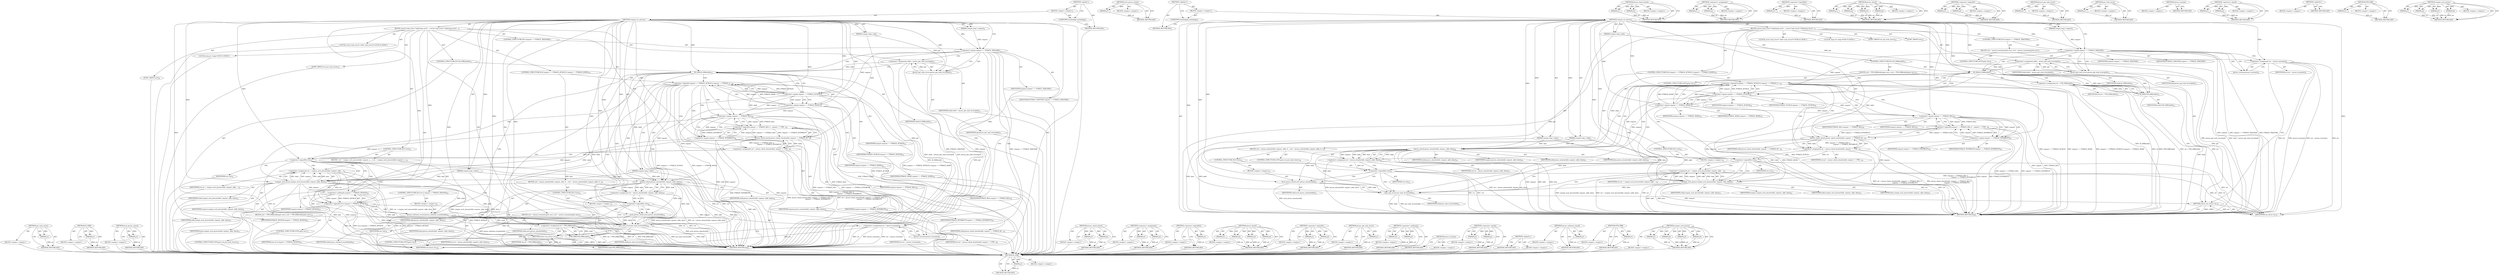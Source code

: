 digraph "compat_arch_ptrace" {
vulnerable_128 [label=<(METHOD,IS_ERR)>];
vulnerable_129 [label=<(PARAM,p1)>];
vulnerable_130 [label=<(BLOCK,&lt;empty&gt;,&lt;empty&gt;)>];
vulnerable_131 [label=<(METHOD_RETURN,ANY)>];
vulnerable_152 [label=<(METHOD,arch_ptrace_attach)>];
vulnerable_153 [label=<(PARAM,p1)>];
vulnerable_154 [label=<(BLOCK,&lt;empty&gt;,&lt;empty&gt;)>];
vulnerable_155 [label=<(METHOD_RETURN,ANY)>];
vulnerable_6 [label=<(METHOD,&lt;global&gt;)<SUB>1</SUB>>];
vulnerable_7 [label=<(BLOCK,&lt;empty&gt;,&lt;empty&gt;)<SUB>1</SUB>>];
vulnerable_8 [label=<(UNKNOWN,asmlinkage,asmlinkage)<SUB>1</SUB>>];
vulnerable_9 [label=<(METHOD,compat_sys_ptrace)<SUB>1</SUB>>];
vulnerable_10 [label=<(PARAM,compat_long_t request)<SUB>1</SUB>>];
vulnerable_11 [label=<(PARAM,compat_long_t pid)<SUB>1</SUB>>];
vulnerable_12 [label=<(PARAM,compat_long_t addr)<SUB>2</SUB>>];
vulnerable_13 [label=<(PARAM,compat_long_t data)<SUB>2</SUB>>];
vulnerable_14 [label=<(BLOCK,{
	struct task_struct *child;
	long ret;

	if (...,{
	struct task_struct *child;
	long ret;

	if (...)<SUB>3</SUB>>];
vulnerable_15 [label="<(LOCAL,struct task_struct* child: task_struct*)<SUB>4</SUB>>"];
vulnerable_16 [label="<(LOCAL,long ret: long)<SUB>5</SUB>>"];
vulnerable_17 [label=<(CONTROL_STRUCTURE,IF,if (request == PTRACE_TRACEME))<SUB>7</SUB>>];
vulnerable_18 [label=<(&lt;operator&gt;.equals,request == PTRACE_TRACEME)<SUB>7</SUB>>];
vulnerable_19 [label=<(IDENTIFIER,request,request == PTRACE_TRACEME)<SUB>7</SUB>>];
vulnerable_20 [label=<(IDENTIFIER,PTRACE_TRACEME,request == PTRACE_TRACEME)<SUB>7</SUB>>];
vulnerable_21 [label=<(BLOCK,{
		ret = ptrace_traceme();
		goto out;
	},{
		ret = ptrace_traceme();
		goto out;
	})<SUB>7</SUB>>];
vulnerable_22 [label=<(&lt;operator&gt;.assignment,ret = ptrace_traceme())<SUB>8</SUB>>];
vulnerable_23 [label=<(IDENTIFIER,ret,ret = ptrace_traceme())<SUB>8</SUB>>];
vulnerable_24 [label=<(ptrace_traceme,ptrace_traceme())<SUB>8</SUB>>];
vulnerable_25 [label=<(CONTROL_STRUCTURE,GOTO,goto out;)<SUB>9</SUB>>];
vulnerable_26 [label=<(&lt;operator&gt;.assignment,child = ptrace_get_task_struct(pid))<SUB>12</SUB>>];
vulnerable_27 [label=<(IDENTIFIER,child,child = ptrace_get_task_struct(pid))<SUB>12</SUB>>];
vulnerable_28 [label=<(ptrace_get_task_struct,ptrace_get_task_struct(pid))<SUB>12</SUB>>];
vulnerable_29 [label=<(IDENTIFIER,pid,ptrace_get_task_struct(pid))<SUB>12</SUB>>];
vulnerable_30 [label=<(CONTROL_STRUCTURE,IF,if (IS_ERR(child)))<SUB>13</SUB>>];
vulnerable_31 [label=<(IS_ERR,IS_ERR(child))<SUB>13</SUB>>];
vulnerable_32 [label=<(IDENTIFIER,child,IS_ERR(child))<SUB>13</SUB>>];
vulnerable_33 [label=<(BLOCK,{
		ret = PTR_ERR(child);
		goto out;
	},{
		ret = PTR_ERR(child);
		goto out;
	})<SUB>13</SUB>>];
vulnerable_34 [label=<(&lt;operator&gt;.assignment,ret = PTR_ERR(child))<SUB>14</SUB>>];
vulnerable_35 [label=<(IDENTIFIER,ret,ret = PTR_ERR(child))<SUB>14</SUB>>];
vulnerable_36 [label=<(PTR_ERR,PTR_ERR(child))<SUB>14</SUB>>];
vulnerable_37 [label=<(IDENTIFIER,child,PTR_ERR(child))<SUB>14</SUB>>];
vulnerable_38 [label=<(CONTROL_STRUCTURE,GOTO,goto out;)<SUB>15</SUB>>];
vulnerable_39 [label=<(CONTROL_STRUCTURE,IF,if (request == PTRACE_ATTACH || request == PTRACE_SEIZE))<SUB>18</SUB>>];
vulnerable_40 [label=<(&lt;operator&gt;.logicalOr,request == PTRACE_ATTACH || request == PTRACE_S...)<SUB>18</SUB>>];
vulnerable_41 [label=<(&lt;operator&gt;.equals,request == PTRACE_ATTACH)<SUB>18</SUB>>];
vulnerable_42 [label=<(IDENTIFIER,request,request == PTRACE_ATTACH)<SUB>18</SUB>>];
vulnerable_43 [label=<(IDENTIFIER,PTRACE_ATTACH,request == PTRACE_ATTACH)<SUB>18</SUB>>];
vulnerable_44 [label=<(&lt;operator&gt;.equals,request == PTRACE_SEIZE)<SUB>18</SUB>>];
vulnerable_45 [label=<(IDENTIFIER,request,request == PTRACE_SEIZE)<SUB>18</SUB>>];
vulnerable_46 [label=<(IDENTIFIER,PTRACE_SEIZE,request == PTRACE_SEIZE)<SUB>18</SUB>>];
vulnerable_47 [label=<(BLOCK,{
		ret = ptrace_attach(child, request, addr, d...,{
		ret = ptrace_attach(child, request, addr, d...)<SUB>18</SUB>>];
vulnerable_48 [label=<(&lt;operator&gt;.assignment,ret = ptrace_attach(child, request, addr, data))<SUB>19</SUB>>];
vulnerable_49 [label=<(IDENTIFIER,ret,ret = ptrace_attach(child, request, addr, data))<SUB>19</SUB>>];
vulnerable_50 [label=<(ptrace_attach,ptrace_attach(child, request, addr, data))<SUB>19</SUB>>];
vulnerable_51 [label=<(IDENTIFIER,child,ptrace_attach(child, request, addr, data))<SUB>19</SUB>>];
vulnerable_52 [label=<(IDENTIFIER,request,ptrace_attach(child, request, addr, data))<SUB>19</SUB>>];
vulnerable_53 [label=<(IDENTIFIER,addr,ptrace_attach(child, request, addr, data))<SUB>19</SUB>>];
vulnerable_54 [label=<(IDENTIFIER,data,ptrace_attach(child, request, addr, data))<SUB>19</SUB>>];
vulnerable_55 [label=<(CONTROL_STRUCTURE,IF,if (!ret))<SUB>24</SUB>>];
vulnerable_56 [label=<(&lt;operator&gt;.logicalNot,!ret)<SUB>24</SUB>>];
vulnerable_57 [label=<(IDENTIFIER,ret,!ret)<SUB>24</SUB>>];
vulnerable_58 [label=<(BLOCK,&lt;empty&gt;,&lt;empty&gt;)<SUB>25</SUB>>];
vulnerable_59 [label=<(arch_ptrace_attach,arch_ptrace_attach(child))<SUB>25</SUB>>];
vulnerable_60 [label=<(IDENTIFIER,child,arch_ptrace_attach(child))<SUB>25</SUB>>];
vulnerable_61 [label=<(CONTROL_STRUCTURE,GOTO,goto out_put_task_struct;)<SUB>26</SUB>>];
vulnerable_62 [label=<(&lt;operator&gt;.assignment,ret = ptrace_check_attach(child, request == PTR...)<SUB>29</SUB>>];
vulnerable_63 [label=<(IDENTIFIER,ret,ret = ptrace_check_attach(child, request == PTR...)<SUB>29</SUB>>];
vulnerable_64 [label=<(ptrace_check_attach,ptrace_check_attach(child, request == PTRACE_KI...)<SUB>29</SUB>>];
vulnerable_65 [label=<(IDENTIFIER,child,ptrace_check_attach(child, request == PTRACE_KI...)<SUB>29</SUB>>];
vulnerable_66 [label=<(&lt;operator&gt;.logicalOr,request == PTRACE_KILL ||
 				  request == PTR...)<SUB>29</SUB>>];
vulnerable_67 [label=<(&lt;operator&gt;.equals,request == PTRACE_KILL)<SUB>29</SUB>>];
vulnerable_68 [label=<(IDENTIFIER,request,request == PTRACE_KILL)<SUB>29</SUB>>];
vulnerable_69 [label=<(IDENTIFIER,PTRACE_KILL,request == PTRACE_KILL)<SUB>29</SUB>>];
vulnerable_70 [label=<(&lt;operator&gt;.equals,request == PTRACE_INTERRUPT)<SUB>30</SUB>>];
vulnerable_71 [label=<(IDENTIFIER,request,request == PTRACE_INTERRUPT)<SUB>30</SUB>>];
vulnerable_72 [label=<(IDENTIFIER,PTRACE_INTERRUPT,request == PTRACE_INTERRUPT)<SUB>30</SUB>>];
vulnerable_73 [label=<(CONTROL_STRUCTURE,IF,if (!ret))<SUB>31</SUB>>];
vulnerable_74 [label=<(&lt;operator&gt;.logicalNot,!ret)<SUB>31</SUB>>];
vulnerable_75 [label=<(IDENTIFIER,ret,!ret)<SUB>31</SUB>>];
vulnerable_76 [label=<(BLOCK,&lt;empty&gt;,&lt;empty&gt;)<SUB>32</SUB>>];
vulnerable_77 [label=<(&lt;operator&gt;.assignment,ret = compat_arch_ptrace(child, request, addr, ...)<SUB>32</SUB>>];
vulnerable_78 [label=<(IDENTIFIER,ret,ret = compat_arch_ptrace(child, request, addr, ...)<SUB>32</SUB>>];
vulnerable_79 [label=<(compat_arch_ptrace,compat_arch_ptrace(child, request, addr, data))<SUB>32</SUB>>];
vulnerable_80 [label=<(IDENTIFIER,child,compat_arch_ptrace(child, request, addr, data))<SUB>32</SUB>>];
vulnerable_81 [label=<(IDENTIFIER,request,compat_arch_ptrace(child, request, addr, data))<SUB>32</SUB>>];
vulnerable_82 [label=<(IDENTIFIER,addr,compat_arch_ptrace(child, request, addr, data))<SUB>32</SUB>>];
vulnerable_83 [label=<(IDENTIFIER,data,compat_arch_ptrace(child, request, addr, data))<SUB>32</SUB>>];
vulnerable_84 [label=<(JUMP_TARGET,out_put_task_struct)<SUB>34</SUB>>];
vulnerable_85 [label=<(put_task_struct,put_task_struct(child))<SUB>35</SUB>>];
vulnerable_86 [label=<(IDENTIFIER,child,put_task_struct(child))<SUB>35</SUB>>];
vulnerable_87 [label=<(JUMP_TARGET,out)<SUB>36</SUB>>];
vulnerable_88 [label=<(RETURN,return ret;,return ret;)<SUB>37</SUB>>];
vulnerable_89 [label=<(IDENTIFIER,ret,return ret;)<SUB>37</SUB>>];
vulnerable_90 [label=<(METHOD_RETURN,long)<SUB>1</SUB>>];
vulnerable_92 [label=<(METHOD_RETURN,ANY)<SUB>1</SUB>>];
vulnerable_156 [label=<(METHOD,ptrace_check_attach)>];
vulnerable_157 [label=<(PARAM,p1)>];
vulnerable_158 [label=<(PARAM,p2)>];
vulnerable_159 [label=<(BLOCK,&lt;empty&gt;,&lt;empty&gt;)>];
vulnerable_160 [label=<(METHOD_RETURN,ANY)>];
vulnerable_116 [label=<(METHOD,&lt;operator&gt;.assignment)>];
vulnerable_117 [label=<(PARAM,p1)>];
vulnerable_118 [label=<(PARAM,p2)>];
vulnerable_119 [label=<(BLOCK,&lt;empty&gt;,&lt;empty&gt;)>];
vulnerable_120 [label=<(METHOD_RETURN,ANY)>];
vulnerable_148 [label=<(METHOD,&lt;operator&gt;.logicalNot)>];
vulnerable_149 [label=<(PARAM,p1)>];
vulnerable_150 [label=<(BLOCK,&lt;empty&gt;,&lt;empty&gt;)>];
vulnerable_151 [label=<(METHOD_RETURN,ANY)>];
vulnerable_141 [label=<(METHOD,ptrace_attach)>];
vulnerable_142 [label=<(PARAM,p1)>];
vulnerable_143 [label=<(PARAM,p2)>];
vulnerable_144 [label=<(PARAM,p3)>];
vulnerable_145 [label=<(PARAM,p4)>];
vulnerable_146 [label=<(BLOCK,&lt;empty&gt;,&lt;empty&gt;)>];
vulnerable_147 [label=<(METHOD_RETURN,ANY)>];
vulnerable_136 [label=<(METHOD,&lt;operator&gt;.logicalOr)>];
vulnerable_137 [label=<(PARAM,p1)>];
vulnerable_138 [label=<(PARAM,p2)>];
vulnerable_139 [label=<(BLOCK,&lt;empty&gt;,&lt;empty&gt;)>];
vulnerable_140 [label=<(METHOD_RETURN,ANY)>];
vulnerable_124 [label=<(METHOD,ptrace_get_task_struct)>];
vulnerable_125 [label=<(PARAM,p1)>];
vulnerable_126 [label=<(BLOCK,&lt;empty&gt;,&lt;empty&gt;)>];
vulnerable_127 [label=<(METHOD_RETURN,ANY)>];
vulnerable_168 [label=<(METHOD,put_task_struct)>];
vulnerable_169 [label=<(PARAM,p1)>];
vulnerable_170 [label=<(BLOCK,&lt;empty&gt;,&lt;empty&gt;)>];
vulnerable_171 [label=<(METHOD_RETURN,ANY)>];
vulnerable_121 [label=<(METHOD,ptrace_traceme)>];
vulnerable_122 [label=<(BLOCK,&lt;empty&gt;,&lt;empty&gt;)>];
vulnerable_123 [label=<(METHOD_RETURN,ANY)>];
vulnerable_111 [label=<(METHOD,&lt;operator&gt;.equals)>];
vulnerable_112 [label=<(PARAM,p1)>];
vulnerable_113 [label=<(PARAM,p2)>];
vulnerable_114 [label=<(BLOCK,&lt;empty&gt;,&lt;empty&gt;)>];
vulnerable_115 [label=<(METHOD_RETURN,ANY)>];
vulnerable_105 [label=<(METHOD,&lt;global&gt;)<SUB>1</SUB>>];
vulnerable_106 [label=<(BLOCK,&lt;empty&gt;,&lt;empty&gt;)>];
vulnerable_107 [label=<(METHOD_RETURN,ANY)>];
vulnerable_132 [label=<(METHOD,PTR_ERR)>];
vulnerable_133 [label=<(PARAM,p1)>];
vulnerable_134 [label=<(BLOCK,&lt;empty&gt;,&lt;empty&gt;)>];
vulnerable_135 [label=<(METHOD_RETURN,ANY)>];
vulnerable_161 [label=<(METHOD,compat_arch_ptrace)>];
vulnerable_162 [label=<(PARAM,p1)>];
vulnerable_163 [label=<(PARAM,p2)>];
vulnerable_164 [label=<(PARAM,p3)>];
vulnerable_165 [label=<(PARAM,p4)>];
vulnerable_166 [label=<(BLOCK,&lt;empty&gt;,&lt;empty&gt;)>];
vulnerable_167 [label=<(METHOD_RETURN,ANY)>];
fixed_186 [label=<(METHOD,put_task_struct)>];
fixed_187 [label=<(PARAM,p1)>];
fixed_188 [label=<(BLOCK,&lt;empty&gt;,&lt;empty&gt;)>];
fixed_189 [label=<(METHOD_RETURN,ANY)>];
fixed_137 [label=<(METHOD,IS_ERR)>];
fixed_138 [label=<(PARAM,p1)>];
fixed_139 [label=<(BLOCK,&lt;empty&gt;,&lt;empty&gt;)>];
fixed_140 [label=<(METHOD_RETURN,ANY)>];
fixed_161 [label=<(METHOD,arch_ptrace_attach)>];
fixed_162 [label=<(PARAM,p1)>];
fixed_163 [label=<(BLOCK,&lt;empty&gt;,&lt;empty&gt;)>];
fixed_164 [label=<(METHOD_RETURN,ANY)>];
fixed_6 [label=<(METHOD,&lt;global&gt;)<SUB>1</SUB>>];
fixed_7 [label=<(BLOCK,&lt;empty&gt;,&lt;empty&gt;)<SUB>1</SUB>>];
fixed_8 [label=<(UNKNOWN,asmlinkage,asmlinkage)<SUB>1</SUB>>];
fixed_9 [label=<(METHOD,compat_sys_ptrace)<SUB>1</SUB>>];
fixed_10 [label=<(PARAM,compat_long_t request)<SUB>1</SUB>>];
fixed_11 [label=<(PARAM,compat_long_t pid)<SUB>1</SUB>>];
fixed_12 [label=<(PARAM,compat_long_t addr)<SUB>2</SUB>>];
fixed_13 [label=<(PARAM,compat_long_t data)<SUB>2</SUB>>];
fixed_14 [label=<(BLOCK,{
	struct task_struct *child;
	long ret;

	if (...,{
	struct task_struct *child;
	long ret;

	if (...)<SUB>3</SUB>>];
fixed_15 [label="<(LOCAL,struct task_struct* child: task_struct*)<SUB>4</SUB>>"];
fixed_16 [label="<(LOCAL,long ret: long)<SUB>5</SUB>>"];
fixed_17 [label=<(CONTROL_STRUCTURE,IF,if (request == PTRACE_TRACEME))<SUB>7</SUB>>];
fixed_18 [label=<(&lt;operator&gt;.equals,request == PTRACE_TRACEME)<SUB>7</SUB>>];
fixed_19 [label=<(IDENTIFIER,request,request == PTRACE_TRACEME)<SUB>7</SUB>>];
fixed_20 [label=<(IDENTIFIER,PTRACE_TRACEME,request == PTRACE_TRACEME)<SUB>7</SUB>>];
fixed_21 [label=<(BLOCK,{
		ret = ptrace_traceme();
		goto out;
	},{
		ret = ptrace_traceme();
		goto out;
	})<SUB>7</SUB>>];
fixed_22 [label=<(&lt;operator&gt;.assignment,ret = ptrace_traceme())<SUB>8</SUB>>];
fixed_23 [label=<(IDENTIFIER,ret,ret = ptrace_traceme())<SUB>8</SUB>>];
fixed_24 [label=<(ptrace_traceme,ptrace_traceme())<SUB>8</SUB>>];
fixed_25 [label=<(CONTROL_STRUCTURE,GOTO,goto out;)<SUB>9</SUB>>];
fixed_26 [label=<(&lt;operator&gt;.assignment,child = ptrace_get_task_struct(pid))<SUB>12</SUB>>];
fixed_27 [label=<(IDENTIFIER,child,child = ptrace_get_task_struct(pid))<SUB>12</SUB>>];
fixed_28 [label=<(ptrace_get_task_struct,ptrace_get_task_struct(pid))<SUB>12</SUB>>];
fixed_29 [label=<(IDENTIFIER,pid,ptrace_get_task_struct(pid))<SUB>12</SUB>>];
fixed_30 [label=<(CONTROL_STRUCTURE,IF,if (IS_ERR(child)))<SUB>13</SUB>>];
fixed_31 [label=<(IS_ERR,IS_ERR(child))<SUB>13</SUB>>];
fixed_32 [label=<(IDENTIFIER,child,IS_ERR(child))<SUB>13</SUB>>];
fixed_33 [label=<(BLOCK,{
		ret = PTR_ERR(child);
		goto out;
	},{
		ret = PTR_ERR(child);
		goto out;
	})<SUB>13</SUB>>];
fixed_34 [label=<(&lt;operator&gt;.assignment,ret = PTR_ERR(child))<SUB>14</SUB>>];
fixed_35 [label=<(IDENTIFIER,ret,ret = PTR_ERR(child))<SUB>14</SUB>>];
fixed_36 [label=<(PTR_ERR,PTR_ERR(child))<SUB>14</SUB>>];
fixed_37 [label=<(IDENTIFIER,child,PTR_ERR(child))<SUB>14</SUB>>];
fixed_38 [label=<(CONTROL_STRUCTURE,GOTO,goto out;)<SUB>15</SUB>>];
fixed_39 [label=<(CONTROL_STRUCTURE,IF,if (request == PTRACE_ATTACH || request == PTRACE_SEIZE))<SUB>18</SUB>>];
fixed_40 [label=<(&lt;operator&gt;.logicalOr,request == PTRACE_ATTACH || request == PTRACE_S...)<SUB>18</SUB>>];
fixed_41 [label=<(&lt;operator&gt;.equals,request == PTRACE_ATTACH)<SUB>18</SUB>>];
fixed_42 [label=<(IDENTIFIER,request,request == PTRACE_ATTACH)<SUB>18</SUB>>];
fixed_43 [label=<(IDENTIFIER,PTRACE_ATTACH,request == PTRACE_ATTACH)<SUB>18</SUB>>];
fixed_44 [label=<(&lt;operator&gt;.equals,request == PTRACE_SEIZE)<SUB>18</SUB>>];
fixed_45 [label=<(IDENTIFIER,request,request == PTRACE_SEIZE)<SUB>18</SUB>>];
fixed_46 [label=<(IDENTIFIER,PTRACE_SEIZE,request == PTRACE_SEIZE)<SUB>18</SUB>>];
fixed_47 [label=<(BLOCK,{
		ret = ptrace_attach(child, request, addr, d...,{
		ret = ptrace_attach(child, request, addr, d...)<SUB>18</SUB>>];
fixed_48 [label=<(&lt;operator&gt;.assignment,ret = ptrace_attach(child, request, addr, data))<SUB>19</SUB>>];
fixed_49 [label=<(IDENTIFIER,ret,ret = ptrace_attach(child, request, addr, data))<SUB>19</SUB>>];
fixed_50 [label=<(ptrace_attach,ptrace_attach(child, request, addr, data))<SUB>19</SUB>>];
fixed_51 [label=<(IDENTIFIER,child,ptrace_attach(child, request, addr, data))<SUB>19</SUB>>];
fixed_52 [label=<(IDENTIFIER,request,ptrace_attach(child, request, addr, data))<SUB>19</SUB>>];
fixed_53 [label=<(IDENTIFIER,addr,ptrace_attach(child, request, addr, data))<SUB>19</SUB>>];
fixed_54 [label=<(IDENTIFIER,data,ptrace_attach(child, request, addr, data))<SUB>19</SUB>>];
fixed_55 [label=<(CONTROL_STRUCTURE,IF,if (!ret))<SUB>24</SUB>>];
fixed_56 [label=<(&lt;operator&gt;.logicalNot,!ret)<SUB>24</SUB>>];
fixed_57 [label=<(IDENTIFIER,ret,!ret)<SUB>24</SUB>>];
fixed_58 [label=<(BLOCK,&lt;empty&gt;,&lt;empty&gt;)<SUB>25</SUB>>];
fixed_59 [label=<(arch_ptrace_attach,arch_ptrace_attach(child))<SUB>25</SUB>>];
fixed_60 [label=<(IDENTIFIER,child,arch_ptrace_attach(child))<SUB>25</SUB>>];
fixed_61 [label=<(CONTROL_STRUCTURE,GOTO,goto out_put_task_struct;)<SUB>26</SUB>>];
fixed_62 [label=<(&lt;operator&gt;.assignment,ret = ptrace_check_attach(child, request == PTR...)<SUB>29</SUB>>];
fixed_63 [label=<(IDENTIFIER,ret,ret = ptrace_check_attach(child, request == PTR...)<SUB>29</SUB>>];
fixed_64 [label=<(ptrace_check_attach,ptrace_check_attach(child, request == PTRACE_KI...)<SUB>29</SUB>>];
fixed_65 [label=<(IDENTIFIER,child,ptrace_check_attach(child, request == PTRACE_KI...)<SUB>29</SUB>>];
fixed_66 [label=<(&lt;operator&gt;.logicalOr,request == PTRACE_KILL ||
 				  request == PTR...)<SUB>29</SUB>>];
fixed_67 [label=<(&lt;operator&gt;.equals,request == PTRACE_KILL)<SUB>29</SUB>>];
fixed_68 [label=<(IDENTIFIER,request,request == PTRACE_KILL)<SUB>29</SUB>>];
fixed_69 [label=<(IDENTIFIER,PTRACE_KILL,request == PTRACE_KILL)<SUB>29</SUB>>];
fixed_70 [label=<(&lt;operator&gt;.equals,request == PTRACE_INTERRUPT)<SUB>30</SUB>>];
fixed_71 [label=<(IDENTIFIER,request,request == PTRACE_INTERRUPT)<SUB>30</SUB>>];
fixed_72 [label=<(IDENTIFIER,PTRACE_INTERRUPT,request == PTRACE_INTERRUPT)<SUB>30</SUB>>];
fixed_73 [label=<(CONTROL_STRUCTURE,IF,if (!ret))<SUB>31</SUB>>];
fixed_74 [label=<(&lt;operator&gt;.logicalNot,!ret)<SUB>31</SUB>>];
fixed_75 [label=<(IDENTIFIER,ret,!ret)<SUB>31</SUB>>];
fixed_76 [label=<(BLOCK,{
 		ret = compat_arch_ptrace(child, request, a...,{
 		ret = compat_arch_ptrace(child, request, a...)<SUB>31</SUB>>];
fixed_77 [label=<(&lt;operator&gt;.assignment,ret = compat_arch_ptrace(child, request, addr, ...)<SUB>32</SUB>>];
fixed_78 [label=<(IDENTIFIER,ret,ret = compat_arch_ptrace(child, request, addr, ...)<SUB>32</SUB>>];
fixed_79 [label=<(compat_arch_ptrace,compat_arch_ptrace(child, request, addr, data))<SUB>32</SUB>>];
fixed_80 [label=<(IDENTIFIER,child,compat_arch_ptrace(child, request, addr, data))<SUB>32</SUB>>];
fixed_81 [label=<(IDENTIFIER,request,compat_arch_ptrace(child, request, addr, data))<SUB>32</SUB>>];
fixed_82 [label=<(IDENTIFIER,addr,compat_arch_ptrace(child, request, addr, data))<SUB>32</SUB>>];
fixed_83 [label=<(IDENTIFIER,data,compat_arch_ptrace(child, request, addr, data))<SUB>32</SUB>>];
fixed_84 [label=<(CONTROL_STRUCTURE,IF,if (ret || request != PTRACE_DETACH))<SUB>33</SUB>>];
fixed_85 [label=<(&lt;operator&gt;.logicalOr,ret || request != PTRACE_DETACH)<SUB>33</SUB>>];
fixed_86 [label=<(IDENTIFIER,ret,ret || request != PTRACE_DETACH)<SUB>33</SUB>>];
fixed_87 [label=<(&lt;operator&gt;.notEquals,request != PTRACE_DETACH)<SUB>33</SUB>>];
fixed_88 [label=<(IDENTIFIER,request,request != PTRACE_DETACH)<SUB>33</SUB>>];
fixed_89 [label=<(IDENTIFIER,PTRACE_DETACH,request != PTRACE_DETACH)<SUB>33</SUB>>];
fixed_90 [label=<(BLOCK,&lt;empty&gt;,&lt;empty&gt;)<SUB>34</SUB>>];
fixed_91 [label=<(ptrace_unfreeze_traced,ptrace_unfreeze_traced(child))<SUB>34</SUB>>];
fixed_92 [label=<(IDENTIFIER,child,ptrace_unfreeze_traced(child))<SUB>34</SUB>>];
fixed_93 [label=<(JUMP_TARGET,out_put_task_struct)<SUB>37</SUB>>];
fixed_94 [label=<(put_task_struct,put_task_struct(child))<SUB>38</SUB>>];
fixed_95 [label=<(IDENTIFIER,child,put_task_struct(child))<SUB>38</SUB>>];
fixed_96 [label=<(JUMP_TARGET,out)<SUB>39</SUB>>];
fixed_97 [label=<(RETURN,return ret;,return ret;)<SUB>40</SUB>>];
fixed_98 [label=<(IDENTIFIER,ret,return ret;)<SUB>40</SUB>>];
fixed_99 [label=<(METHOD_RETURN,long)<SUB>1</SUB>>];
fixed_101 [label=<(METHOD_RETURN,ANY)<SUB>1</SUB>>];
fixed_165 [label=<(METHOD,ptrace_check_attach)>];
fixed_166 [label=<(PARAM,p1)>];
fixed_167 [label=<(PARAM,p2)>];
fixed_168 [label=<(BLOCK,&lt;empty&gt;,&lt;empty&gt;)>];
fixed_169 [label=<(METHOD_RETURN,ANY)>];
fixed_125 [label=<(METHOD,&lt;operator&gt;.assignment)>];
fixed_126 [label=<(PARAM,p1)>];
fixed_127 [label=<(PARAM,p2)>];
fixed_128 [label=<(BLOCK,&lt;empty&gt;,&lt;empty&gt;)>];
fixed_129 [label=<(METHOD_RETURN,ANY)>];
fixed_157 [label=<(METHOD,&lt;operator&gt;.logicalNot)>];
fixed_158 [label=<(PARAM,p1)>];
fixed_159 [label=<(BLOCK,&lt;empty&gt;,&lt;empty&gt;)>];
fixed_160 [label=<(METHOD_RETURN,ANY)>];
fixed_150 [label=<(METHOD,ptrace_attach)>];
fixed_151 [label=<(PARAM,p1)>];
fixed_152 [label=<(PARAM,p2)>];
fixed_153 [label=<(PARAM,p3)>];
fixed_154 [label=<(PARAM,p4)>];
fixed_155 [label=<(BLOCK,&lt;empty&gt;,&lt;empty&gt;)>];
fixed_156 [label=<(METHOD_RETURN,ANY)>];
fixed_145 [label=<(METHOD,&lt;operator&gt;.logicalOr)>];
fixed_146 [label=<(PARAM,p1)>];
fixed_147 [label=<(PARAM,p2)>];
fixed_148 [label=<(BLOCK,&lt;empty&gt;,&lt;empty&gt;)>];
fixed_149 [label=<(METHOD_RETURN,ANY)>];
fixed_133 [label=<(METHOD,ptrace_get_task_struct)>];
fixed_134 [label=<(PARAM,p1)>];
fixed_135 [label=<(BLOCK,&lt;empty&gt;,&lt;empty&gt;)>];
fixed_136 [label=<(METHOD_RETURN,ANY)>];
fixed_177 [label=<(METHOD,&lt;operator&gt;.notEquals)>];
fixed_178 [label=<(PARAM,p1)>];
fixed_179 [label=<(PARAM,p2)>];
fixed_180 [label=<(BLOCK,&lt;empty&gt;,&lt;empty&gt;)>];
fixed_181 [label=<(METHOD_RETURN,ANY)>];
fixed_130 [label=<(METHOD,ptrace_traceme)>];
fixed_131 [label=<(BLOCK,&lt;empty&gt;,&lt;empty&gt;)>];
fixed_132 [label=<(METHOD_RETURN,ANY)>];
fixed_120 [label=<(METHOD,&lt;operator&gt;.equals)>];
fixed_121 [label=<(PARAM,p1)>];
fixed_122 [label=<(PARAM,p2)>];
fixed_123 [label=<(BLOCK,&lt;empty&gt;,&lt;empty&gt;)>];
fixed_124 [label=<(METHOD_RETURN,ANY)>];
fixed_114 [label=<(METHOD,&lt;global&gt;)<SUB>1</SUB>>];
fixed_115 [label=<(BLOCK,&lt;empty&gt;,&lt;empty&gt;)>];
fixed_116 [label=<(METHOD_RETURN,ANY)>];
fixed_182 [label=<(METHOD,ptrace_unfreeze_traced)>];
fixed_183 [label=<(PARAM,p1)>];
fixed_184 [label=<(BLOCK,&lt;empty&gt;,&lt;empty&gt;)>];
fixed_185 [label=<(METHOD_RETURN,ANY)>];
fixed_141 [label=<(METHOD,PTR_ERR)>];
fixed_142 [label=<(PARAM,p1)>];
fixed_143 [label=<(BLOCK,&lt;empty&gt;,&lt;empty&gt;)>];
fixed_144 [label=<(METHOD_RETURN,ANY)>];
fixed_170 [label=<(METHOD,compat_arch_ptrace)>];
fixed_171 [label=<(PARAM,p1)>];
fixed_172 [label=<(PARAM,p2)>];
fixed_173 [label=<(PARAM,p3)>];
fixed_174 [label=<(PARAM,p4)>];
fixed_175 [label=<(BLOCK,&lt;empty&gt;,&lt;empty&gt;)>];
fixed_176 [label=<(METHOD_RETURN,ANY)>];
vulnerable_128 -> vulnerable_129  [key=0, label="AST: "];
vulnerable_128 -> vulnerable_129  [key=1, label="DDG: "];
vulnerable_128 -> vulnerable_130  [key=0, label="AST: "];
vulnerable_128 -> vulnerable_131  [key=0, label="AST: "];
vulnerable_128 -> vulnerable_131  [key=1, label="CFG: "];
vulnerable_129 -> vulnerable_131  [key=0, label="DDG: p1"];
vulnerable_152 -> vulnerable_153  [key=0, label="AST: "];
vulnerable_152 -> vulnerable_153  [key=1, label="DDG: "];
vulnerable_152 -> vulnerable_154  [key=0, label="AST: "];
vulnerable_152 -> vulnerable_155  [key=0, label="AST: "];
vulnerable_152 -> vulnerable_155  [key=1, label="CFG: "];
vulnerable_153 -> vulnerable_155  [key=0, label="DDG: p1"];
vulnerable_6 -> vulnerable_7  [key=0, label="AST: "];
vulnerable_6 -> vulnerable_92  [key=0, label="AST: "];
vulnerable_6 -> vulnerable_8  [key=0, label="CFG: "];
vulnerable_7 -> vulnerable_8  [key=0, label="AST: "];
vulnerable_7 -> vulnerable_9  [key=0, label="AST: "];
vulnerable_8 -> vulnerable_92  [key=0, label="CFG: "];
vulnerable_9 -> vulnerable_10  [key=0, label="AST: "];
vulnerable_9 -> vulnerable_10  [key=1, label="DDG: "];
vulnerable_9 -> vulnerable_11  [key=0, label="AST: "];
vulnerable_9 -> vulnerable_11  [key=1, label="DDG: "];
vulnerable_9 -> vulnerable_12  [key=0, label="AST: "];
vulnerable_9 -> vulnerable_12  [key=1, label="DDG: "];
vulnerable_9 -> vulnerable_13  [key=0, label="AST: "];
vulnerable_9 -> vulnerable_13  [key=1, label="DDG: "];
vulnerable_9 -> vulnerable_14  [key=0, label="AST: "];
vulnerable_9 -> vulnerable_90  [key=0, label="AST: "];
vulnerable_9 -> vulnerable_18  [key=0, label="CFG: "];
vulnerable_9 -> vulnerable_18  [key=1, label="DDG: "];
vulnerable_9 -> vulnerable_85  [key=0, label="DDG: "];
vulnerable_9 -> vulnerable_89  [key=0, label="DDG: "];
vulnerable_9 -> vulnerable_22  [key=0, label="DDG: "];
vulnerable_9 -> vulnerable_28  [key=0, label="DDG: "];
vulnerable_9 -> vulnerable_31  [key=0, label="DDG: "];
vulnerable_9 -> vulnerable_64  [key=0, label="DDG: "];
vulnerable_9 -> vulnerable_74  [key=0, label="DDG: "];
vulnerable_9 -> vulnerable_41  [key=0, label="DDG: "];
vulnerable_9 -> vulnerable_44  [key=0, label="DDG: "];
vulnerable_9 -> vulnerable_36  [key=0, label="DDG: "];
vulnerable_9 -> vulnerable_50  [key=0, label="DDG: "];
vulnerable_9 -> vulnerable_56  [key=0, label="DDG: "];
vulnerable_9 -> vulnerable_67  [key=0, label="DDG: "];
vulnerable_9 -> vulnerable_70  [key=0, label="DDG: "];
vulnerable_9 -> vulnerable_79  [key=0, label="DDG: "];
vulnerable_9 -> vulnerable_59  [key=0, label="DDG: "];
vulnerable_10 -> vulnerable_18  [key=0, label="DDG: request"];
vulnerable_11 -> vulnerable_90  [key=0, label="DDG: pid"];
vulnerable_11 -> vulnerable_28  [key=0, label="DDG: pid"];
vulnerable_12 -> vulnerable_90  [key=0, label="DDG: addr"];
vulnerable_12 -> vulnerable_50  [key=0, label="DDG: addr"];
vulnerable_12 -> vulnerable_79  [key=0, label="DDG: addr"];
vulnerable_13 -> vulnerable_90  [key=0, label="DDG: data"];
vulnerable_13 -> vulnerable_50  [key=0, label="DDG: data"];
vulnerable_13 -> vulnerable_79  [key=0, label="DDG: data"];
vulnerable_14 -> vulnerable_15  [key=0, label="AST: "];
vulnerable_14 -> vulnerable_16  [key=0, label="AST: "];
vulnerable_14 -> vulnerable_17  [key=0, label="AST: "];
vulnerable_14 -> vulnerable_26  [key=0, label="AST: "];
vulnerable_14 -> vulnerable_30  [key=0, label="AST: "];
vulnerable_14 -> vulnerable_39  [key=0, label="AST: "];
vulnerable_14 -> vulnerable_62  [key=0, label="AST: "];
vulnerable_14 -> vulnerable_73  [key=0, label="AST: "];
vulnerable_14 -> vulnerable_84  [key=0, label="AST: "];
vulnerable_14 -> vulnerable_85  [key=0, label="AST: "];
vulnerable_14 -> vulnerable_87  [key=0, label="AST: "];
vulnerable_14 -> vulnerable_88  [key=0, label="AST: "];
vulnerable_17 -> vulnerable_18  [key=0, label="AST: "];
vulnerable_17 -> vulnerable_21  [key=0, label="AST: "];
vulnerable_18 -> vulnerable_19  [key=0, label="AST: "];
vulnerable_18 -> vulnerable_20  [key=0, label="AST: "];
vulnerable_18 -> vulnerable_24  [key=0, label="CFG: "];
vulnerable_18 -> vulnerable_24  [key=1, label="CDG: "];
vulnerable_18 -> vulnerable_28  [key=0, label="CFG: "];
vulnerable_18 -> vulnerable_28  [key=1, label="CDG: "];
vulnerable_18 -> vulnerable_90  [key=0, label="DDG: request"];
vulnerable_18 -> vulnerable_90  [key=1, label="DDG: request == PTRACE_TRACEME"];
vulnerable_18 -> vulnerable_90  [key=2, label="DDG: PTRACE_TRACEME"];
vulnerable_18 -> vulnerable_41  [key=0, label="DDG: request"];
vulnerable_18 -> vulnerable_26  [key=0, label="CDG: "];
vulnerable_18 -> vulnerable_22  [key=0, label="CDG: "];
vulnerable_18 -> vulnerable_31  [key=0, label="CDG: "];
vulnerable_21 -> vulnerable_22  [key=0, label="AST: "];
vulnerable_21 -> vulnerable_25  [key=0, label="AST: "];
vulnerable_22 -> vulnerable_23  [key=0, label="AST: "];
vulnerable_22 -> vulnerable_24  [key=0, label="AST: "];
vulnerable_22 -> vulnerable_88  [key=0, label="CFG: "];
vulnerable_22 -> vulnerable_90  [key=0, label="DDG: ret"];
vulnerable_22 -> vulnerable_90  [key=1, label="DDG: ptrace_traceme()"];
vulnerable_22 -> vulnerable_90  [key=2, label="DDG: ret = ptrace_traceme()"];
vulnerable_22 -> vulnerable_89  [key=0, label="DDG: ret"];
vulnerable_24 -> vulnerable_22  [key=0, label="CFG: "];
vulnerable_26 -> vulnerable_27  [key=0, label="AST: "];
vulnerable_26 -> vulnerable_28  [key=0, label="AST: "];
vulnerable_26 -> vulnerable_31  [key=0, label="CFG: "];
vulnerable_26 -> vulnerable_31  [key=1, label="DDG: child"];
vulnerable_26 -> vulnerable_90  [key=0, label="DDG: ptrace_get_task_struct(pid)"];
vulnerable_26 -> vulnerable_90  [key=1, label="DDG: child = ptrace_get_task_struct(pid)"];
vulnerable_28 -> vulnerable_29  [key=0, label="AST: "];
vulnerable_28 -> vulnerable_26  [key=0, label="CFG: "];
vulnerable_28 -> vulnerable_26  [key=1, label="DDG: pid"];
vulnerable_28 -> vulnerable_90  [key=0, label="DDG: pid"];
vulnerable_30 -> vulnerable_31  [key=0, label="AST: "];
vulnerable_30 -> vulnerable_33  [key=0, label="AST: "];
vulnerable_31 -> vulnerable_32  [key=0, label="AST: "];
vulnerable_31 -> vulnerable_36  [key=0, label="CFG: "];
vulnerable_31 -> vulnerable_36  [key=1, label="DDG: child"];
vulnerable_31 -> vulnerable_36  [key=2, label="CDG: "];
vulnerable_31 -> vulnerable_41  [key=0, label="CFG: "];
vulnerable_31 -> vulnerable_41  [key=1, label="CDG: "];
vulnerable_31 -> vulnerable_90  [key=0, label="DDG: IS_ERR(child)"];
vulnerable_31 -> vulnerable_64  [key=0, label="DDG: child"];
vulnerable_31 -> vulnerable_50  [key=0, label="DDG: child"];
vulnerable_31 -> vulnerable_34  [key=0, label="CDG: "];
vulnerable_31 -> vulnerable_85  [key=0, label="CDG: "];
vulnerable_31 -> vulnerable_40  [key=0, label="CDG: "];
vulnerable_33 -> vulnerable_34  [key=0, label="AST: "];
vulnerable_33 -> vulnerable_38  [key=0, label="AST: "];
vulnerable_34 -> vulnerable_35  [key=0, label="AST: "];
vulnerable_34 -> vulnerable_36  [key=0, label="AST: "];
vulnerable_34 -> vulnerable_88  [key=0, label="CFG: "];
vulnerable_34 -> vulnerable_90  [key=0, label="DDG: ret"];
vulnerable_34 -> vulnerable_90  [key=1, label="DDG: PTR_ERR(child)"];
vulnerable_34 -> vulnerable_90  [key=2, label="DDG: ret = PTR_ERR(child)"];
vulnerable_34 -> vulnerable_89  [key=0, label="DDG: ret"];
vulnerable_36 -> vulnerable_37  [key=0, label="AST: "];
vulnerable_36 -> vulnerable_34  [key=0, label="CFG: "];
vulnerable_36 -> vulnerable_34  [key=1, label="DDG: child"];
vulnerable_36 -> vulnerable_90  [key=0, label="DDG: child"];
vulnerable_39 -> vulnerable_40  [key=0, label="AST: "];
vulnerable_39 -> vulnerable_47  [key=0, label="AST: "];
vulnerable_40 -> vulnerable_41  [key=0, label="AST: "];
vulnerable_40 -> vulnerable_44  [key=0, label="AST: "];
vulnerable_40 -> vulnerable_50  [key=0, label="CFG: "];
vulnerable_40 -> vulnerable_50  [key=1, label="CDG: "];
vulnerable_40 -> vulnerable_67  [key=0, label="CFG: "];
vulnerable_40 -> vulnerable_67  [key=1, label="CDG: "];
vulnerable_40 -> vulnerable_90  [key=0, label="DDG: request == PTRACE_ATTACH"];
vulnerable_40 -> vulnerable_90  [key=1, label="DDG: request == PTRACE_SEIZE"];
vulnerable_40 -> vulnerable_90  [key=2, label="DDG: request == PTRACE_ATTACH || request == PTRACE_SEIZE"];
vulnerable_40 -> vulnerable_48  [key=0, label="CDG: "];
vulnerable_40 -> vulnerable_64  [key=0, label="CDG: "];
vulnerable_40 -> vulnerable_66  [key=0, label="CDG: "];
vulnerable_40 -> vulnerable_56  [key=0, label="CDG: "];
vulnerable_40 -> vulnerable_74  [key=0, label="CDG: "];
vulnerable_40 -> vulnerable_62  [key=0, label="CDG: "];
vulnerable_41 -> vulnerable_42  [key=0, label="AST: "];
vulnerable_41 -> vulnerable_43  [key=0, label="AST: "];
vulnerable_41 -> vulnerable_40  [key=0, label="CFG: "];
vulnerable_41 -> vulnerable_40  [key=1, label="DDG: request"];
vulnerable_41 -> vulnerable_40  [key=2, label="DDG: PTRACE_ATTACH"];
vulnerable_41 -> vulnerable_44  [key=0, label="CFG: "];
vulnerable_41 -> vulnerable_44  [key=1, label="DDG: request"];
vulnerable_41 -> vulnerable_44  [key=2, label="CDG: "];
vulnerable_41 -> vulnerable_90  [key=0, label="DDG: PTRACE_ATTACH"];
vulnerable_41 -> vulnerable_50  [key=0, label="DDG: request"];
vulnerable_41 -> vulnerable_67  [key=0, label="DDG: request"];
vulnerable_44 -> vulnerable_45  [key=0, label="AST: "];
vulnerable_44 -> vulnerable_46  [key=0, label="AST: "];
vulnerable_44 -> vulnerable_40  [key=0, label="CFG: "];
vulnerable_44 -> vulnerable_40  [key=1, label="DDG: request"];
vulnerable_44 -> vulnerable_40  [key=2, label="DDG: PTRACE_SEIZE"];
vulnerable_44 -> vulnerable_90  [key=0, label="DDG: PTRACE_SEIZE"];
vulnerable_44 -> vulnerable_50  [key=0, label="DDG: request"];
vulnerable_44 -> vulnerable_67  [key=0, label="DDG: request"];
vulnerable_47 -> vulnerable_48  [key=0, label="AST: "];
vulnerable_47 -> vulnerable_55  [key=0, label="AST: "];
vulnerable_47 -> vulnerable_61  [key=0, label="AST: "];
vulnerable_48 -> vulnerable_49  [key=0, label="AST: "];
vulnerable_48 -> vulnerable_50  [key=0, label="AST: "];
vulnerable_48 -> vulnerable_56  [key=0, label="CFG: "];
vulnerable_48 -> vulnerable_56  [key=1, label="DDG: ret"];
vulnerable_48 -> vulnerable_90  [key=0, label="DDG: ptrace_attach(child, request, addr, data)"];
vulnerable_48 -> vulnerable_90  [key=1, label="DDG: ret = ptrace_attach(child, request, addr, data)"];
vulnerable_50 -> vulnerable_51  [key=0, label="AST: "];
vulnerable_50 -> vulnerable_52  [key=0, label="AST: "];
vulnerable_50 -> vulnerable_53  [key=0, label="AST: "];
vulnerable_50 -> vulnerable_54  [key=0, label="AST: "];
vulnerable_50 -> vulnerable_48  [key=0, label="CFG: "];
vulnerable_50 -> vulnerable_48  [key=1, label="DDG: child"];
vulnerable_50 -> vulnerable_48  [key=2, label="DDG: request"];
vulnerable_50 -> vulnerable_48  [key=3, label="DDG: addr"];
vulnerable_50 -> vulnerable_48  [key=4, label="DDG: data"];
vulnerable_50 -> vulnerable_90  [key=0, label="DDG: request"];
vulnerable_50 -> vulnerable_90  [key=1, label="DDG: addr"];
vulnerable_50 -> vulnerable_90  [key=2, label="DDG: data"];
vulnerable_50 -> vulnerable_85  [key=0, label="DDG: child"];
vulnerable_50 -> vulnerable_59  [key=0, label="DDG: child"];
vulnerable_55 -> vulnerable_56  [key=0, label="AST: "];
vulnerable_55 -> vulnerable_58  [key=0, label="AST: "];
vulnerable_56 -> vulnerable_57  [key=0, label="AST: "];
vulnerable_56 -> vulnerable_59  [key=0, label="CFG: "];
vulnerable_56 -> vulnerable_59  [key=1, label="CDG: "];
vulnerable_56 -> vulnerable_85  [key=0, label="CFG: "];
vulnerable_56 -> vulnerable_90  [key=0, label="DDG: ret"];
vulnerable_56 -> vulnerable_90  [key=1, label="DDG: !ret"];
vulnerable_56 -> vulnerable_89  [key=0, label="DDG: ret"];
vulnerable_58 -> vulnerable_59  [key=0, label="AST: "];
vulnerable_59 -> vulnerable_60  [key=0, label="AST: "];
vulnerable_59 -> vulnerable_85  [key=0, label="CFG: "];
vulnerable_59 -> vulnerable_85  [key=1, label="DDG: child"];
vulnerable_59 -> vulnerable_90  [key=0, label="DDG: arch_ptrace_attach(child)"];
vulnerable_62 -> vulnerable_63  [key=0, label="AST: "];
vulnerable_62 -> vulnerable_64  [key=0, label="AST: "];
vulnerable_62 -> vulnerable_74  [key=0, label="CFG: "];
vulnerable_62 -> vulnerable_74  [key=1, label="DDG: ret"];
vulnerable_62 -> vulnerable_90  [key=0, label="DDG: ptrace_check_attach(child, request == PTRACE_KILL ||
 				  request == PTRACE_INTERRUPT)"];
vulnerable_62 -> vulnerable_90  [key=1, label="DDG: ret = ptrace_check_attach(child, request == PTRACE_KILL ||
 				  request == PTRACE_INTERRUPT)"];
vulnerable_64 -> vulnerable_65  [key=0, label="AST: "];
vulnerable_64 -> vulnerable_66  [key=0, label="AST: "];
vulnerable_64 -> vulnerable_62  [key=0, label="CFG: "];
vulnerable_64 -> vulnerable_62  [key=1, label="DDG: child"];
vulnerable_64 -> vulnerable_62  [key=2, label="DDG: request == PTRACE_KILL ||
 				  request == PTRACE_INTERRUPT"];
vulnerable_64 -> vulnerable_90  [key=0, label="DDG: request == PTRACE_KILL ||
 				  request == PTRACE_INTERRUPT"];
vulnerable_64 -> vulnerable_85  [key=0, label="DDG: child"];
vulnerable_64 -> vulnerable_79  [key=0, label="DDG: child"];
vulnerable_66 -> vulnerable_67  [key=0, label="AST: "];
vulnerable_66 -> vulnerable_70  [key=0, label="AST: "];
vulnerable_66 -> vulnerable_64  [key=0, label="CFG: "];
vulnerable_66 -> vulnerable_64  [key=1, label="DDG: request == PTRACE_KILL"];
vulnerable_66 -> vulnerable_64  [key=2, label="DDG: request == PTRACE_INTERRUPT"];
vulnerable_66 -> vulnerable_90  [key=0, label="DDG: request == PTRACE_KILL"];
vulnerable_66 -> vulnerable_90  [key=1, label="DDG: request == PTRACE_INTERRUPT"];
vulnerable_67 -> vulnerable_68  [key=0, label="AST: "];
vulnerable_67 -> vulnerable_69  [key=0, label="AST: "];
vulnerable_67 -> vulnerable_66  [key=0, label="CFG: "];
vulnerable_67 -> vulnerable_66  [key=1, label="DDG: request"];
vulnerable_67 -> vulnerable_66  [key=2, label="DDG: PTRACE_KILL"];
vulnerable_67 -> vulnerable_70  [key=0, label="CFG: "];
vulnerable_67 -> vulnerable_70  [key=1, label="DDG: request"];
vulnerable_67 -> vulnerable_70  [key=2, label="CDG: "];
vulnerable_67 -> vulnerable_90  [key=0, label="DDG: request"];
vulnerable_67 -> vulnerable_90  [key=1, label="DDG: PTRACE_KILL"];
vulnerable_67 -> vulnerable_79  [key=0, label="DDG: request"];
vulnerable_70 -> vulnerable_71  [key=0, label="AST: "];
vulnerable_70 -> vulnerable_72  [key=0, label="AST: "];
vulnerable_70 -> vulnerable_66  [key=0, label="CFG: "];
vulnerable_70 -> vulnerable_66  [key=1, label="DDG: request"];
vulnerable_70 -> vulnerable_66  [key=2, label="DDG: PTRACE_INTERRUPT"];
vulnerable_70 -> vulnerable_90  [key=0, label="DDG: request"];
vulnerable_70 -> vulnerable_90  [key=1, label="DDG: PTRACE_INTERRUPT"];
vulnerable_70 -> vulnerable_79  [key=0, label="DDG: request"];
vulnerable_73 -> vulnerable_74  [key=0, label="AST: "];
vulnerable_73 -> vulnerable_76  [key=0, label="AST: "];
vulnerable_74 -> vulnerable_75  [key=0, label="AST: "];
vulnerable_74 -> vulnerable_79  [key=0, label="CFG: "];
vulnerable_74 -> vulnerable_79  [key=1, label="CDG: "];
vulnerable_74 -> vulnerable_85  [key=0, label="CFG: "];
vulnerable_74 -> vulnerable_90  [key=0, label="DDG: ret"];
vulnerable_74 -> vulnerable_90  [key=1, label="DDG: !ret"];
vulnerable_74 -> vulnerable_89  [key=0, label="DDG: ret"];
vulnerable_74 -> vulnerable_77  [key=0, label="CDG: "];
vulnerable_76 -> vulnerable_77  [key=0, label="AST: "];
vulnerable_77 -> vulnerable_78  [key=0, label="AST: "];
vulnerable_77 -> vulnerable_79  [key=0, label="AST: "];
vulnerable_77 -> vulnerable_85  [key=0, label="CFG: "];
vulnerable_77 -> vulnerable_90  [key=0, label="DDG: ret"];
vulnerable_77 -> vulnerable_90  [key=1, label="DDG: compat_arch_ptrace(child, request, addr, data)"];
vulnerable_77 -> vulnerable_90  [key=2, label="DDG: ret = compat_arch_ptrace(child, request, addr, data)"];
vulnerable_77 -> vulnerable_89  [key=0, label="DDG: ret"];
vulnerable_79 -> vulnerable_80  [key=0, label="AST: "];
vulnerable_79 -> vulnerable_81  [key=0, label="AST: "];
vulnerable_79 -> vulnerable_82  [key=0, label="AST: "];
vulnerable_79 -> vulnerable_83  [key=0, label="AST: "];
vulnerable_79 -> vulnerable_77  [key=0, label="CFG: "];
vulnerable_79 -> vulnerable_77  [key=1, label="DDG: child"];
vulnerable_79 -> vulnerable_77  [key=2, label="DDG: request"];
vulnerable_79 -> vulnerable_77  [key=3, label="DDG: addr"];
vulnerable_79 -> vulnerable_77  [key=4, label="DDG: data"];
vulnerable_79 -> vulnerable_90  [key=0, label="DDG: request"];
vulnerable_79 -> vulnerable_90  [key=1, label="DDG: addr"];
vulnerable_79 -> vulnerable_90  [key=2, label="DDG: data"];
vulnerable_79 -> vulnerable_85  [key=0, label="DDG: child"];
vulnerable_85 -> vulnerable_86  [key=0, label="AST: "];
vulnerable_85 -> vulnerable_88  [key=0, label="CFG: "];
vulnerable_85 -> vulnerable_90  [key=0, label="DDG: child"];
vulnerable_85 -> vulnerable_90  [key=1, label="DDG: put_task_struct(child)"];
vulnerable_88 -> vulnerable_89  [key=0, label="AST: "];
vulnerable_88 -> vulnerable_90  [key=0, label="CFG: "];
vulnerable_88 -> vulnerable_90  [key=1, label="DDG: &lt;RET&gt;"];
vulnerable_89 -> vulnerable_88  [key=0, label="DDG: ret"];
vulnerable_156 -> vulnerable_157  [key=0, label="AST: "];
vulnerable_156 -> vulnerable_157  [key=1, label="DDG: "];
vulnerable_156 -> vulnerable_159  [key=0, label="AST: "];
vulnerable_156 -> vulnerable_158  [key=0, label="AST: "];
vulnerable_156 -> vulnerable_158  [key=1, label="DDG: "];
vulnerable_156 -> vulnerable_160  [key=0, label="AST: "];
vulnerable_156 -> vulnerable_160  [key=1, label="CFG: "];
vulnerable_157 -> vulnerable_160  [key=0, label="DDG: p1"];
vulnerable_158 -> vulnerable_160  [key=0, label="DDG: p2"];
vulnerable_116 -> vulnerable_117  [key=0, label="AST: "];
vulnerable_116 -> vulnerable_117  [key=1, label="DDG: "];
vulnerable_116 -> vulnerable_119  [key=0, label="AST: "];
vulnerable_116 -> vulnerable_118  [key=0, label="AST: "];
vulnerable_116 -> vulnerable_118  [key=1, label="DDG: "];
vulnerable_116 -> vulnerable_120  [key=0, label="AST: "];
vulnerable_116 -> vulnerable_120  [key=1, label="CFG: "];
vulnerable_117 -> vulnerable_120  [key=0, label="DDG: p1"];
vulnerable_118 -> vulnerable_120  [key=0, label="DDG: p2"];
vulnerable_148 -> vulnerable_149  [key=0, label="AST: "];
vulnerable_148 -> vulnerable_149  [key=1, label="DDG: "];
vulnerable_148 -> vulnerable_150  [key=0, label="AST: "];
vulnerable_148 -> vulnerable_151  [key=0, label="AST: "];
vulnerable_148 -> vulnerable_151  [key=1, label="CFG: "];
vulnerable_149 -> vulnerable_151  [key=0, label="DDG: p1"];
vulnerable_141 -> vulnerable_142  [key=0, label="AST: "];
vulnerable_141 -> vulnerable_142  [key=1, label="DDG: "];
vulnerable_141 -> vulnerable_146  [key=0, label="AST: "];
vulnerable_141 -> vulnerable_143  [key=0, label="AST: "];
vulnerable_141 -> vulnerable_143  [key=1, label="DDG: "];
vulnerable_141 -> vulnerable_147  [key=0, label="AST: "];
vulnerable_141 -> vulnerable_147  [key=1, label="CFG: "];
vulnerable_141 -> vulnerable_144  [key=0, label="AST: "];
vulnerable_141 -> vulnerable_144  [key=1, label="DDG: "];
vulnerable_141 -> vulnerable_145  [key=0, label="AST: "];
vulnerable_141 -> vulnerable_145  [key=1, label="DDG: "];
vulnerable_142 -> vulnerable_147  [key=0, label="DDG: p1"];
vulnerable_143 -> vulnerable_147  [key=0, label="DDG: p2"];
vulnerable_144 -> vulnerable_147  [key=0, label="DDG: p3"];
vulnerable_145 -> vulnerable_147  [key=0, label="DDG: p4"];
vulnerable_136 -> vulnerable_137  [key=0, label="AST: "];
vulnerable_136 -> vulnerable_137  [key=1, label="DDG: "];
vulnerable_136 -> vulnerable_139  [key=0, label="AST: "];
vulnerable_136 -> vulnerable_138  [key=0, label="AST: "];
vulnerable_136 -> vulnerable_138  [key=1, label="DDG: "];
vulnerable_136 -> vulnerable_140  [key=0, label="AST: "];
vulnerable_136 -> vulnerable_140  [key=1, label="CFG: "];
vulnerable_137 -> vulnerable_140  [key=0, label="DDG: p1"];
vulnerable_138 -> vulnerable_140  [key=0, label="DDG: p2"];
vulnerable_124 -> vulnerable_125  [key=0, label="AST: "];
vulnerable_124 -> vulnerable_125  [key=1, label="DDG: "];
vulnerable_124 -> vulnerable_126  [key=0, label="AST: "];
vulnerable_124 -> vulnerable_127  [key=0, label="AST: "];
vulnerable_124 -> vulnerable_127  [key=1, label="CFG: "];
vulnerable_125 -> vulnerable_127  [key=0, label="DDG: p1"];
vulnerable_168 -> vulnerable_169  [key=0, label="AST: "];
vulnerable_168 -> vulnerable_169  [key=1, label="DDG: "];
vulnerable_168 -> vulnerable_170  [key=0, label="AST: "];
vulnerable_168 -> vulnerable_171  [key=0, label="AST: "];
vulnerable_168 -> vulnerable_171  [key=1, label="CFG: "];
vulnerable_169 -> vulnerable_171  [key=0, label="DDG: p1"];
vulnerable_121 -> vulnerable_122  [key=0, label="AST: "];
vulnerable_121 -> vulnerable_123  [key=0, label="AST: "];
vulnerable_121 -> vulnerable_123  [key=1, label="CFG: "];
vulnerable_111 -> vulnerable_112  [key=0, label="AST: "];
vulnerable_111 -> vulnerable_112  [key=1, label="DDG: "];
vulnerable_111 -> vulnerable_114  [key=0, label="AST: "];
vulnerable_111 -> vulnerable_113  [key=0, label="AST: "];
vulnerable_111 -> vulnerable_113  [key=1, label="DDG: "];
vulnerable_111 -> vulnerable_115  [key=0, label="AST: "];
vulnerable_111 -> vulnerable_115  [key=1, label="CFG: "];
vulnerable_112 -> vulnerable_115  [key=0, label="DDG: p1"];
vulnerable_113 -> vulnerable_115  [key=0, label="DDG: p2"];
vulnerable_105 -> vulnerable_106  [key=0, label="AST: "];
vulnerable_105 -> vulnerable_107  [key=0, label="AST: "];
vulnerable_105 -> vulnerable_107  [key=1, label="CFG: "];
vulnerable_132 -> vulnerable_133  [key=0, label="AST: "];
vulnerable_132 -> vulnerable_133  [key=1, label="DDG: "];
vulnerable_132 -> vulnerable_134  [key=0, label="AST: "];
vulnerable_132 -> vulnerable_135  [key=0, label="AST: "];
vulnerable_132 -> vulnerable_135  [key=1, label="CFG: "];
vulnerable_133 -> vulnerable_135  [key=0, label="DDG: p1"];
vulnerable_161 -> vulnerable_162  [key=0, label="AST: "];
vulnerable_161 -> vulnerable_162  [key=1, label="DDG: "];
vulnerable_161 -> vulnerable_166  [key=0, label="AST: "];
vulnerable_161 -> vulnerable_163  [key=0, label="AST: "];
vulnerable_161 -> vulnerable_163  [key=1, label="DDG: "];
vulnerable_161 -> vulnerable_167  [key=0, label="AST: "];
vulnerable_161 -> vulnerable_167  [key=1, label="CFG: "];
vulnerable_161 -> vulnerable_164  [key=0, label="AST: "];
vulnerable_161 -> vulnerable_164  [key=1, label="DDG: "];
vulnerable_161 -> vulnerable_165  [key=0, label="AST: "];
vulnerable_161 -> vulnerable_165  [key=1, label="DDG: "];
vulnerable_162 -> vulnerable_167  [key=0, label="DDG: p1"];
vulnerable_163 -> vulnerable_167  [key=0, label="DDG: p2"];
vulnerable_164 -> vulnerable_167  [key=0, label="DDG: p3"];
vulnerable_165 -> vulnerable_167  [key=0, label="DDG: p4"];
fixed_186 -> fixed_187  [key=0, label="AST: "];
fixed_186 -> fixed_187  [key=1, label="DDG: "];
fixed_186 -> fixed_188  [key=0, label="AST: "];
fixed_186 -> fixed_189  [key=0, label="AST: "];
fixed_186 -> fixed_189  [key=1, label="CFG: "];
fixed_187 -> fixed_189  [key=0, label="DDG: p1"];
fixed_188 -> vulnerable_128  [key=0];
fixed_189 -> vulnerable_128  [key=0];
fixed_137 -> fixed_138  [key=0, label="AST: "];
fixed_137 -> fixed_138  [key=1, label="DDG: "];
fixed_137 -> fixed_139  [key=0, label="AST: "];
fixed_137 -> fixed_140  [key=0, label="AST: "];
fixed_137 -> fixed_140  [key=1, label="CFG: "];
fixed_138 -> fixed_140  [key=0, label="DDG: p1"];
fixed_139 -> vulnerable_128  [key=0];
fixed_140 -> vulnerable_128  [key=0];
fixed_161 -> fixed_162  [key=0, label="AST: "];
fixed_161 -> fixed_162  [key=1, label="DDG: "];
fixed_161 -> fixed_163  [key=0, label="AST: "];
fixed_161 -> fixed_164  [key=0, label="AST: "];
fixed_161 -> fixed_164  [key=1, label="CFG: "];
fixed_162 -> fixed_164  [key=0, label="DDG: p1"];
fixed_163 -> vulnerable_128  [key=0];
fixed_164 -> vulnerable_128  [key=0];
fixed_6 -> fixed_7  [key=0, label="AST: "];
fixed_6 -> fixed_101  [key=0, label="AST: "];
fixed_6 -> fixed_8  [key=0, label="CFG: "];
fixed_7 -> fixed_8  [key=0, label="AST: "];
fixed_7 -> fixed_9  [key=0, label="AST: "];
fixed_8 -> fixed_101  [key=0, label="CFG: "];
fixed_9 -> fixed_10  [key=0, label="AST: "];
fixed_9 -> fixed_10  [key=1, label="DDG: "];
fixed_9 -> fixed_11  [key=0, label="AST: "];
fixed_9 -> fixed_11  [key=1, label="DDG: "];
fixed_9 -> fixed_12  [key=0, label="AST: "];
fixed_9 -> fixed_12  [key=1, label="DDG: "];
fixed_9 -> fixed_13  [key=0, label="AST: "];
fixed_9 -> fixed_13  [key=1, label="DDG: "];
fixed_9 -> fixed_14  [key=0, label="AST: "];
fixed_9 -> fixed_99  [key=0, label="AST: "];
fixed_9 -> fixed_18  [key=0, label="CFG: "];
fixed_9 -> fixed_18  [key=1, label="DDG: "];
fixed_9 -> fixed_94  [key=0, label="DDG: "];
fixed_9 -> fixed_98  [key=0, label="DDG: "];
fixed_9 -> fixed_22  [key=0, label="DDG: "];
fixed_9 -> fixed_28  [key=0, label="DDG: "];
fixed_9 -> fixed_31  [key=0, label="DDG: "];
fixed_9 -> fixed_64  [key=0, label="DDG: "];
fixed_9 -> fixed_74  [key=0, label="DDG: "];
fixed_9 -> fixed_41  [key=0, label="DDG: "];
fixed_9 -> fixed_44  [key=0, label="DDG: "];
fixed_9 -> fixed_36  [key=0, label="DDG: "];
fixed_9 -> fixed_50  [key=0, label="DDG: "];
fixed_9 -> fixed_56  [key=0, label="DDG: "];
fixed_9 -> fixed_67  [key=0, label="DDG: "];
fixed_9 -> fixed_70  [key=0, label="DDG: "];
fixed_9 -> fixed_79  [key=0, label="DDG: "];
fixed_9 -> fixed_85  [key=0, label="DDG: "];
fixed_9 -> fixed_59  [key=0, label="DDG: "];
fixed_9 -> fixed_87  [key=0, label="DDG: "];
fixed_9 -> fixed_91  [key=0, label="DDG: "];
fixed_10 -> fixed_18  [key=0, label="DDG: request"];
fixed_11 -> fixed_99  [key=0, label="DDG: pid"];
fixed_11 -> fixed_28  [key=0, label="DDG: pid"];
fixed_12 -> fixed_99  [key=0, label="DDG: addr"];
fixed_12 -> fixed_50  [key=0, label="DDG: addr"];
fixed_12 -> fixed_79  [key=0, label="DDG: addr"];
fixed_13 -> fixed_99  [key=0, label="DDG: data"];
fixed_13 -> fixed_50  [key=0, label="DDG: data"];
fixed_13 -> fixed_79  [key=0, label="DDG: data"];
fixed_14 -> fixed_15  [key=0, label="AST: "];
fixed_14 -> fixed_16  [key=0, label="AST: "];
fixed_14 -> fixed_17  [key=0, label="AST: "];
fixed_14 -> fixed_26  [key=0, label="AST: "];
fixed_14 -> fixed_30  [key=0, label="AST: "];
fixed_14 -> fixed_39  [key=0, label="AST: "];
fixed_14 -> fixed_62  [key=0, label="AST: "];
fixed_14 -> fixed_73  [key=0, label="AST: "];
fixed_14 -> fixed_93  [key=0, label="AST: "];
fixed_14 -> fixed_94  [key=0, label="AST: "];
fixed_14 -> fixed_96  [key=0, label="AST: "];
fixed_14 -> fixed_97  [key=0, label="AST: "];
fixed_15 -> vulnerable_128  [key=0];
fixed_16 -> vulnerable_128  [key=0];
fixed_17 -> fixed_18  [key=0, label="AST: "];
fixed_17 -> fixed_21  [key=0, label="AST: "];
fixed_18 -> fixed_19  [key=0, label="AST: "];
fixed_18 -> fixed_20  [key=0, label="AST: "];
fixed_18 -> fixed_24  [key=0, label="CFG: "];
fixed_18 -> fixed_24  [key=1, label="CDG: "];
fixed_18 -> fixed_28  [key=0, label="CFG: "];
fixed_18 -> fixed_28  [key=1, label="CDG: "];
fixed_18 -> fixed_99  [key=0, label="DDG: request"];
fixed_18 -> fixed_99  [key=1, label="DDG: request == PTRACE_TRACEME"];
fixed_18 -> fixed_99  [key=2, label="DDG: PTRACE_TRACEME"];
fixed_18 -> fixed_41  [key=0, label="DDG: request"];
fixed_18 -> fixed_26  [key=0, label="CDG: "];
fixed_18 -> fixed_22  [key=0, label="CDG: "];
fixed_18 -> fixed_31  [key=0, label="CDG: "];
fixed_19 -> vulnerable_128  [key=0];
fixed_20 -> vulnerable_128  [key=0];
fixed_21 -> fixed_22  [key=0, label="AST: "];
fixed_21 -> fixed_25  [key=0, label="AST: "];
fixed_22 -> fixed_23  [key=0, label="AST: "];
fixed_22 -> fixed_24  [key=0, label="AST: "];
fixed_22 -> fixed_97  [key=0, label="CFG: "];
fixed_22 -> fixed_99  [key=0, label="DDG: ret"];
fixed_22 -> fixed_99  [key=1, label="DDG: ptrace_traceme()"];
fixed_22 -> fixed_99  [key=2, label="DDG: ret = ptrace_traceme()"];
fixed_22 -> fixed_98  [key=0, label="DDG: ret"];
fixed_23 -> vulnerable_128  [key=0];
fixed_24 -> fixed_22  [key=0, label="CFG: "];
fixed_25 -> vulnerable_128  [key=0];
fixed_26 -> fixed_27  [key=0, label="AST: "];
fixed_26 -> fixed_28  [key=0, label="AST: "];
fixed_26 -> fixed_31  [key=0, label="CFG: "];
fixed_26 -> fixed_31  [key=1, label="DDG: child"];
fixed_26 -> fixed_99  [key=0, label="DDG: ptrace_get_task_struct(pid)"];
fixed_26 -> fixed_99  [key=1, label="DDG: child = ptrace_get_task_struct(pid)"];
fixed_27 -> vulnerable_128  [key=0];
fixed_28 -> fixed_29  [key=0, label="AST: "];
fixed_28 -> fixed_26  [key=0, label="CFG: "];
fixed_28 -> fixed_26  [key=1, label="DDG: pid"];
fixed_28 -> fixed_99  [key=0, label="DDG: pid"];
fixed_29 -> vulnerable_128  [key=0];
fixed_30 -> fixed_31  [key=0, label="AST: "];
fixed_30 -> fixed_33  [key=0, label="AST: "];
fixed_31 -> fixed_32  [key=0, label="AST: "];
fixed_31 -> fixed_36  [key=0, label="CFG: "];
fixed_31 -> fixed_36  [key=1, label="DDG: child"];
fixed_31 -> fixed_36  [key=2, label="CDG: "];
fixed_31 -> fixed_41  [key=0, label="CFG: "];
fixed_31 -> fixed_41  [key=1, label="CDG: "];
fixed_31 -> fixed_99  [key=0, label="DDG: IS_ERR(child)"];
fixed_31 -> fixed_64  [key=0, label="DDG: child"];
fixed_31 -> fixed_50  [key=0, label="DDG: child"];
fixed_31 -> fixed_34  [key=0, label="CDG: "];
fixed_31 -> fixed_94  [key=0, label="CDG: "];
fixed_31 -> fixed_40  [key=0, label="CDG: "];
fixed_32 -> vulnerable_128  [key=0];
fixed_33 -> fixed_34  [key=0, label="AST: "];
fixed_33 -> fixed_38  [key=0, label="AST: "];
fixed_34 -> fixed_35  [key=0, label="AST: "];
fixed_34 -> fixed_36  [key=0, label="AST: "];
fixed_34 -> fixed_97  [key=0, label="CFG: "];
fixed_34 -> fixed_99  [key=0, label="DDG: ret"];
fixed_34 -> fixed_99  [key=1, label="DDG: PTR_ERR(child)"];
fixed_34 -> fixed_99  [key=2, label="DDG: ret = PTR_ERR(child)"];
fixed_34 -> fixed_98  [key=0, label="DDG: ret"];
fixed_35 -> vulnerable_128  [key=0];
fixed_36 -> fixed_37  [key=0, label="AST: "];
fixed_36 -> fixed_34  [key=0, label="CFG: "];
fixed_36 -> fixed_34  [key=1, label="DDG: child"];
fixed_36 -> fixed_99  [key=0, label="DDG: child"];
fixed_37 -> vulnerable_128  [key=0];
fixed_38 -> vulnerable_128  [key=0];
fixed_39 -> fixed_40  [key=0, label="AST: "];
fixed_39 -> fixed_47  [key=0, label="AST: "];
fixed_40 -> fixed_41  [key=0, label="AST: "];
fixed_40 -> fixed_44  [key=0, label="AST: "];
fixed_40 -> fixed_50  [key=0, label="CFG: "];
fixed_40 -> fixed_50  [key=1, label="CDG: "];
fixed_40 -> fixed_67  [key=0, label="CFG: "];
fixed_40 -> fixed_67  [key=1, label="CDG: "];
fixed_40 -> fixed_99  [key=0, label="DDG: request == PTRACE_ATTACH"];
fixed_40 -> fixed_99  [key=1, label="DDG: request == PTRACE_SEIZE"];
fixed_40 -> fixed_99  [key=2, label="DDG: request == PTRACE_ATTACH || request == PTRACE_SEIZE"];
fixed_40 -> fixed_48  [key=0, label="CDG: "];
fixed_40 -> fixed_64  [key=0, label="CDG: "];
fixed_40 -> fixed_66  [key=0, label="CDG: "];
fixed_40 -> fixed_56  [key=0, label="CDG: "];
fixed_40 -> fixed_74  [key=0, label="CDG: "];
fixed_40 -> fixed_62  [key=0, label="CDG: "];
fixed_41 -> fixed_42  [key=0, label="AST: "];
fixed_41 -> fixed_43  [key=0, label="AST: "];
fixed_41 -> fixed_40  [key=0, label="CFG: "];
fixed_41 -> fixed_40  [key=1, label="DDG: request"];
fixed_41 -> fixed_40  [key=2, label="DDG: PTRACE_ATTACH"];
fixed_41 -> fixed_44  [key=0, label="CFG: "];
fixed_41 -> fixed_44  [key=1, label="DDG: request"];
fixed_41 -> fixed_44  [key=2, label="CDG: "];
fixed_41 -> fixed_99  [key=0, label="DDG: PTRACE_ATTACH"];
fixed_41 -> fixed_50  [key=0, label="DDG: request"];
fixed_41 -> fixed_67  [key=0, label="DDG: request"];
fixed_42 -> vulnerable_128  [key=0];
fixed_43 -> vulnerable_128  [key=0];
fixed_44 -> fixed_45  [key=0, label="AST: "];
fixed_44 -> fixed_46  [key=0, label="AST: "];
fixed_44 -> fixed_40  [key=0, label="CFG: "];
fixed_44 -> fixed_40  [key=1, label="DDG: request"];
fixed_44 -> fixed_40  [key=2, label="DDG: PTRACE_SEIZE"];
fixed_44 -> fixed_99  [key=0, label="DDG: PTRACE_SEIZE"];
fixed_44 -> fixed_50  [key=0, label="DDG: request"];
fixed_44 -> fixed_67  [key=0, label="DDG: request"];
fixed_45 -> vulnerable_128  [key=0];
fixed_46 -> vulnerable_128  [key=0];
fixed_47 -> fixed_48  [key=0, label="AST: "];
fixed_47 -> fixed_55  [key=0, label="AST: "];
fixed_47 -> fixed_61  [key=0, label="AST: "];
fixed_48 -> fixed_49  [key=0, label="AST: "];
fixed_48 -> fixed_50  [key=0, label="AST: "];
fixed_48 -> fixed_56  [key=0, label="CFG: "];
fixed_48 -> fixed_56  [key=1, label="DDG: ret"];
fixed_48 -> fixed_99  [key=0, label="DDG: ptrace_attach(child, request, addr, data)"];
fixed_48 -> fixed_99  [key=1, label="DDG: ret = ptrace_attach(child, request, addr, data)"];
fixed_49 -> vulnerable_128  [key=0];
fixed_50 -> fixed_51  [key=0, label="AST: "];
fixed_50 -> fixed_52  [key=0, label="AST: "];
fixed_50 -> fixed_53  [key=0, label="AST: "];
fixed_50 -> fixed_54  [key=0, label="AST: "];
fixed_50 -> fixed_48  [key=0, label="CFG: "];
fixed_50 -> fixed_48  [key=1, label="DDG: child"];
fixed_50 -> fixed_48  [key=2, label="DDG: request"];
fixed_50 -> fixed_48  [key=3, label="DDG: addr"];
fixed_50 -> fixed_48  [key=4, label="DDG: data"];
fixed_50 -> fixed_99  [key=0, label="DDG: request"];
fixed_50 -> fixed_99  [key=1, label="DDG: addr"];
fixed_50 -> fixed_99  [key=2, label="DDG: data"];
fixed_50 -> fixed_94  [key=0, label="DDG: child"];
fixed_50 -> fixed_59  [key=0, label="DDG: child"];
fixed_51 -> vulnerable_128  [key=0];
fixed_52 -> vulnerable_128  [key=0];
fixed_53 -> vulnerable_128  [key=0];
fixed_54 -> vulnerable_128  [key=0];
fixed_55 -> fixed_56  [key=0, label="AST: "];
fixed_55 -> fixed_58  [key=0, label="AST: "];
fixed_56 -> fixed_57  [key=0, label="AST: "];
fixed_56 -> fixed_59  [key=0, label="CFG: "];
fixed_56 -> fixed_59  [key=1, label="CDG: "];
fixed_56 -> fixed_94  [key=0, label="CFG: "];
fixed_56 -> fixed_99  [key=0, label="DDG: ret"];
fixed_56 -> fixed_99  [key=1, label="DDG: !ret"];
fixed_56 -> fixed_98  [key=0, label="DDG: ret"];
fixed_57 -> vulnerable_128  [key=0];
fixed_58 -> fixed_59  [key=0, label="AST: "];
fixed_59 -> fixed_60  [key=0, label="AST: "];
fixed_59 -> fixed_94  [key=0, label="CFG: "];
fixed_59 -> fixed_94  [key=1, label="DDG: child"];
fixed_59 -> fixed_99  [key=0, label="DDG: arch_ptrace_attach(child)"];
fixed_60 -> vulnerable_128  [key=0];
fixed_61 -> vulnerable_128  [key=0];
fixed_62 -> fixed_63  [key=0, label="AST: "];
fixed_62 -> fixed_64  [key=0, label="AST: "];
fixed_62 -> fixed_74  [key=0, label="CFG: "];
fixed_62 -> fixed_74  [key=1, label="DDG: ret"];
fixed_62 -> fixed_99  [key=0, label="DDG: ptrace_check_attach(child, request == PTRACE_KILL ||
 				  request == PTRACE_INTERRUPT)"];
fixed_62 -> fixed_99  [key=1, label="DDG: ret = ptrace_check_attach(child, request == PTRACE_KILL ||
 				  request == PTRACE_INTERRUPT)"];
fixed_63 -> vulnerable_128  [key=0];
fixed_64 -> fixed_65  [key=0, label="AST: "];
fixed_64 -> fixed_66  [key=0, label="AST: "];
fixed_64 -> fixed_62  [key=0, label="CFG: "];
fixed_64 -> fixed_62  [key=1, label="DDG: child"];
fixed_64 -> fixed_62  [key=2, label="DDG: request == PTRACE_KILL ||
 				  request == PTRACE_INTERRUPT"];
fixed_64 -> fixed_99  [key=0, label="DDG: request == PTRACE_KILL ||
 				  request == PTRACE_INTERRUPT"];
fixed_64 -> fixed_94  [key=0, label="DDG: child"];
fixed_64 -> fixed_79  [key=0, label="DDG: child"];
fixed_65 -> vulnerable_128  [key=0];
fixed_66 -> fixed_67  [key=0, label="AST: "];
fixed_66 -> fixed_70  [key=0, label="AST: "];
fixed_66 -> fixed_64  [key=0, label="CFG: "];
fixed_66 -> fixed_64  [key=1, label="DDG: request == PTRACE_KILL"];
fixed_66 -> fixed_64  [key=2, label="DDG: request == PTRACE_INTERRUPT"];
fixed_66 -> fixed_99  [key=0, label="DDG: request == PTRACE_KILL"];
fixed_66 -> fixed_99  [key=1, label="DDG: request == PTRACE_INTERRUPT"];
fixed_67 -> fixed_68  [key=0, label="AST: "];
fixed_67 -> fixed_69  [key=0, label="AST: "];
fixed_67 -> fixed_66  [key=0, label="CFG: "];
fixed_67 -> fixed_66  [key=1, label="DDG: request"];
fixed_67 -> fixed_66  [key=2, label="DDG: PTRACE_KILL"];
fixed_67 -> fixed_70  [key=0, label="CFG: "];
fixed_67 -> fixed_70  [key=1, label="DDG: request"];
fixed_67 -> fixed_70  [key=2, label="CDG: "];
fixed_67 -> fixed_99  [key=0, label="DDG: request"];
fixed_67 -> fixed_99  [key=1, label="DDG: PTRACE_KILL"];
fixed_67 -> fixed_79  [key=0, label="DDG: request"];
fixed_68 -> vulnerable_128  [key=0];
fixed_69 -> vulnerable_128  [key=0];
fixed_70 -> fixed_71  [key=0, label="AST: "];
fixed_70 -> fixed_72  [key=0, label="AST: "];
fixed_70 -> fixed_66  [key=0, label="CFG: "];
fixed_70 -> fixed_66  [key=1, label="DDG: request"];
fixed_70 -> fixed_66  [key=2, label="DDG: PTRACE_INTERRUPT"];
fixed_70 -> fixed_99  [key=0, label="DDG: request"];
fixed_70 -> fixed_99  [key=1, label="DDG: PTRACE_INTERRUPT"];
fixed_70 -> fixed_79  [key=0, label="DDG: request"];
fixed_71 -> vulnerable_128  [key=0];
fixed_72 -> vulnerable_128  [key=0];
fixed_73 -> fixed_74  [key=0, label="AST: "];
fixed_73 -> fixed_76  [key=0, label="AST: "];
fixed_74 -> fixed_75  [key=0, label="AST: "];
fixed_74 -> fixed_79  [key=0, label="CFG: "];
fixed_74 -> fixed_79  [key=1, label="CDG: "];
fixed_74 -> fixed_94  [key=0, label="CFG: "];
fixed_74 -> fixed_99  [key=0, label="DDG: ret"];
fixed_74 -> fixed_99  [key=1, label="DDG: !ret"];
fixed_74 -> fixed_98  [key=0, label="DDG: ret"];
fixed_74 -> fixed_77  [key=0, label="CDG: "];
fixed_74 -> fixed_85  [key=0, label="CDG: "];
fixed_74 -> fixed_87  [key=0, label="CDG: "];
fixed_75 -> vulnerable_128  [key=0];
fixed_76 -> fixed_77  [key=0, label="AST: "];
fixed_76 -> fixed_84  [key=0, label="AST: "];
fixed_77 -> fixed_78  [key=0, label="AST: "];
fixed_77 -> fixed_79  [key=0, label="AST: "];
fixed_77 -> fixed_85  [key=0, label="CFG: "];
fixed_77 -> fixed_85  [key=1, label="DDG: ret"];
fixed_77 -> fixed_87  [key=0, label="CFG: "];
fixed_77 -> fixed_99  [key=0, label="DDG: compat_arch_ptrace(child, request, addr, data)"];
fixed_77 -> fixed_99  [key=1, label="DDG: ret = compat_arch_ptrace(child, request, addr, data)"];
fixed_78 -> vulnerable_128  [key=0];
fixed_79 -> fixed_80  [key=0, label="AST: "];
fixed_79 -> fixed_81  [key=0, label="AST: "];
fixed_79 -> fixed_82  [key=0, label="AST: "];
fixed_79 -> fixed_83  [key=0, label="AST: "];
fixed_79 -> fixed_77  [key=0, label="CFG: "];
fixed_79 -> fixed_77  [key=1, label="DDG: child"];
fixed_79 -> fixed_77  [key=2, label="DDG: request"];
fixed_79 -> fixed_77  [key=3, label="DDG: addr"];
fixed_79 -> fixed_77  [key=4, label="DDG: data"];
fixed_79 -> fixed_99  [key=0, label="DDG: request"];
fixed_79 -> fixed_99  [key=1, label="DDG: addr"];
fixed_79 -> fixed_99  [key=2, label="DDG: data"];
fixed_79 -> fixed_94  [key=0, label="DDG: child"];
fixed_79 -> fixed_87  [key=0, label="DDG: request"];
fixed_79 -> fixed_91  [key=0, label="DDG: child"];
fixed_80 -> vulnerable_128  [key=0];
fixed_81 -> vulnerable_128  [key=0];
fixed_82 -> vulnerable_128  [key=0];
fixed_83 -> vulnerable_128  [key=0];
fixed_84 -> fixed_85  [key=0, label="AST: "];
fixed_84 -> fixed_90  [key=0, label="AST: "];
fixed_85 -> fixed_86  [key=0, label="AST: "];
fixed_85 -> fixed_87  [key=0, label="AST: "];
fixed_85 -> fixed_91  [key=0, label="CFG: "];
fixed_85 -> fixed_91  [key=1, label="CDG: "];
fixed_85 -> fixed_94  [key=0, label="CFG: "];
fixed_85 -> fixed_99  [key=0, label="DDG: ret"];
fixed_85 -> fixed_99  [key=1, label="DDG: request != PTRACE_DETACH"];
fixed_85 -> fixed_99  [key=2, label="DDG: ret || request != PTRACE_DETACH"];
fixed_85 -> fixed_98  [key=0, label="DDG: ret"];
fixed_86 -> vulnerable_128  [key=0];
fixed_87 -> fixed_88  [key=0, label="AST: "];
fixed_87 -> fixed_89  [key=0, label="AST: "];
fixed_87 -> fixed_85  [key=0, label="CFG: "];
fixed_87 -> fixed_85  [key=1, label="DDG: request"];
fixed_87 -> fixed_85  [key=2, label="DDG: PTRACE_DETACH"];
fixed_87 -> fixed_99  [key=0, label="DDG: request"];
fixed_87 -> fixed_99  [key=1, label="DDG: PTRACE_DETACH"];
fixed_88 -> vulnerable_128  [key=0];
fixed_89 -> vulnerable_128  [key=0];
fixed_90 -> fixed_91  [key=0, label="AST: "];
fixed_91 -> fixed_92  [key=0, label="AST: "];
fixed_91 -> fixed_94  [key=0, label="CFG: "];
fixed_91 -> fixed_94  [key=1, label="DDG: child"];
fixed_91 -> fixed_99  [key=0, label="DDG: ptrace_unfreeze_traced(child)"];
fixed_92 -> vulnerable_128  [key=0];
fixed_93 -> vulnerable_128  [key=0];
fixed_94 -> fixed_95  [key=0, label="AST: "];
fixed_94 -> fixed_97  [key=0, label="CFG: "];
fixed_94 -> fixed_99  [key=0, label="DDG: child"];
fixed_94 -> fixed_99  [key=1, label="DDG: put_task_struct(child)"];
fixed_95 -> vulnerable_128  [key=0];
fixed_96 -> vulnerable_128  [key=0];
fixed_97 -> fixed_98  [key=0, label="AST: "];
fixed_97 -> fixed_99  [key=0, label="CFG: "];
fixed_97 -> fixed_99  [key=1, label="DDG: &lt;RET&gt;"];
fixed_98 -> fixed_97  [key=0, label="DDG: ret"];
fixed_99 -> vulnerable_128  [key=0];
fixed_101 -> vulnerable_128  [key=0];
fixed_165 -> fixed_166  [key=0, label="AST: "];
fixed_165 -> fixed_166  [key=1, label="DDG: "];
fixed_165 -> fixed_168  [key=0, label="AST: "];
fixed_165 -> fixed_167  [key=0, label="AST: "];
fixed_165 -> fixed_167  [key=1, label="DDG: "];
fixed_165 -> fixed_169  [key=0, label="AST: "];
fixed_165 -> fixed_169  [key=1, label="CFG: "];
fixed_166 -> fixed_169  [key=0, label="DDG: p1"];
fixed_167 -> fixed_169  [key=0, label="DDG: p2"];
fixed_168 -> vulnerable_128  [key=0];
fixed_169 -> vulnerable_128  [key=0];
fixed_125 -> fixed_126  [key=0, label="AST: "];
fixed_125 -> fixed_126  [key=1, label="DDG: "];
fixed_125 -> fixed_128  [key=0, label="AST: "];
fixed_125 -> fixed_127  [key=0, label="AST: "];
fixed_125 -> fixed_127  [key=1, label="DDG: "];
fixed_125 -> fixed_129  [key=0, label="AST: "];
fixed_125 -> fixed_129  [key=1, label="CFG: "];
fixed_126 -> fixed_129  [key=0, label="DDG: p1"];
fixed_127 -> fixed_129  [key=0, label="DDG: p2"];
fixed_128 -> vulnerable_128  [key=0];
fixed_129 -> vulnerable_128  [key=0];
fixed_157 -> fixed_158  [key=0, label="AST: "];
fixed_157 -> fixed_158  [key=1, label="DDG: "];
fixed_157 -> fixed_159  [key=0, label="AST: "];
fixed_157 -> fixed_160  [key=0, label="AST: "];
fixed_157 -> fixed_160  [key=1, label="CFG: "];
fixed_158 -> fixed_160  [key=0, label="DDG: p1"];
fixed_159 -> vulnerable_128  [key=0];
fixed_160 -> vulnerable_128  [key=0];
fixed_150 -> fixed_151  [key=0, label="AST: "];
fixed_150 -> fixed_151  [key=1, label="DDG: "];
fixed_150 -> fixed_155  [key=0, label="AST: "];
fixed_150 -> fixed_152  [key=0, label="AST: "];
fixed_150 -> fixed_152  [key=1, label="DDG: "];
fixed_150 -> fixed_156  [key=0, label="AST: "];
fixed_150 -> fixed_156  [key=1, label="CFG: "];
fixed_150 -> fixed_153  [key=0, label="AST: "];
fixed_150 -> fixed_153  [key=1, label="DDG: "];
fixed_150 -> fixed_154  [key=0, label="AST: "];
fixed_150 -> fixed_154  [key=1, label="DDG: "];
fixed_151 -> fixed_156  [key=0, label="DDG: p1"];
fixed_152 -> fixed_156  [key=0, label="DDG: p2"];
fixed_153 -> fixed_156  [key=0, label="DDG: p3"];
fixed_154 -> fixed_156  [key=0, label="DDG: p4"];
fixed_155 -> vulnerable_128  [key=0];
fixed_156 -> vulnerable_128  [key=0];
fixed_145 -> fixed_146  [key=0, label="AST: "];
fixed_145 -> fixed_146  [key=1, label="DDG: "];
fixed_145 -> fixed_148  [key=0, label="AST: "];
fixed_145 -> fixed_147  [key=0, label="AST: "];
fixed_145 -> fixed_147  [key=1, label="DDG: "];
fixed_145 -> fixed_149  [key=0, label="AST: "];
fixed_145 -> fixed_149  [key=1, label="CFG: "];
fixed_146 -> fixed_149  [key=0, label="DDG: p1"];
fixed_147 -> fixed_149  [key=0, label="DDG: p2"];
fixed_148 -> vulnerable_128  [key=0];
fixed_149 -> vulnerable_128  [key=0];
fixed_133 -> fixed_134  [key=0, label="AST: "];
fixed_133 -> fixed_134  [key=1, label="DDG: "];
fixed_133 -> fixed_135  [key=0, label="AST: "];
fixed_133 -> fixed_136  [key=0, label="AST: "];
fixed_133 -> fixed_136  [key=1, label="CFG: "];
fixed_134 -> fixed_136  [key=0, label="DDG: p1"];
fixed_135 -> vulnerable_128  [key=0];
fixed_136 -> vulnerable_128  [key=0];
fixed_177 -> fixed_178  [key=0, label="AST: "];
fixed_177 -> fixed_178  [key=1, label="DDG: "];
fixed_177 -> fixed_180  [key=0, label="AST: "];
fixed_177 -> fixed_179  [key=0, label="AST: "];
fixed_177 -> fixed_179  [key=1, label="DDG: "];
fixed_177 -> fixed_181  [key=0, label="AST: "];
fixed_177 -> fixed_181  [key=1, label="CFG: "];
fixed_178 -> fixed_181  [key=0, label="DDG: p1"];
fixed_179 -> fixed_181  [key=0, label="DDG: p2"];
fixed_180 -> vulnerable_128  [key=0];
fixed_181 -> vulnerable_128  [key=0];
fixed_130 -> fixed_131  [key=0, label="AST: "];
fixed_130 -> fixed_132  [key=0, label="AST: "];
fixed_130 -> fixed_132  [key=1, label="CFG: "];
fixed_131 -> vulnerable_128  [key=0];
fixed_132 -> vulnerable_128  [key=0];
fixed_120 -> fixed_121  [key=0, label="AST: "];
fixed_120 -> fixed_121  [key=1, label="DDG: "];
fixed_120 -> fixed_123  [key=0, label="AST: "];
fixed_120 -> fixed_122  [key=0, label="AST: "];
fixed_120 -> fixed_122  [key=1, label="DDG: "];
fixed_120 -> fixed_124  [key=0, label="AST: "];
fixed_120 -> fixed_124  [key=1, label="CFG: "];
fixed_121 -> fixed_124  [key=0, label="DDG: p1"];
fixed_122 -> fixed_124  [key=0, label="DDG: p2"];
fixed_123 -> vulnerable_128  [key=0];
fixed_124 -> vulnerable_128  [key=0];
fixed_114 -> fixed_115  [key=0, label="AST: "];
fixed_114 -> fixed_116  [key=0, label="AST: "];
fixed_114 -> fixed_116  [key=1, label="CFG: "];
fixed_115 -> vulnerable_128  [key=0];
fixed_116 -> vulnerable_128  [key=0];
fixed_182 -> fixed_183  [key=0, label="AST: "];
fixed_182 -> fixed_183  [key=1, label="DDG: "];
fixed_182 -> fixed_184  [key=0, label="AST: "];
fixed_182 -> fixed_185  [key=0, label="AST: "];
fixed_182 -> fixed_185  [key=1, label="CFG: "];
fixed_183 -> fixed_185  [key=0, label="DDG: p1"];
fixed_184 -> vulnerable_128  [key=0];
fixed_185 -> vulnerable_128  [key=0];
fixed_141 -> fixed_142  [key=0, label="AST: "];
fixed_141 -> fixed_142  [key=1, label="DDG: "];
fixed_141 -> fixed_143  [key=0, label="AST: "];
fixed_141 -> fixed_144  [key=0, label="AST: "];
fixed_141 -> fixed_144  [key=1, label="CFG: "];
fixed_142 -> fixed_144  [key=0, label="DDG: p1"];
fixed_143 -> vulnerable_128  [key=0];
fixed_144 -> vulnerable_128  [key=0];
fixed_170 -> fixed_171  [key=0, label="AST: "];
fixed_170 -> fixed_171  [key=1, label="DDG: "];
fixed_170 -> fixed_175  [key=0, label="AST: "];
fixed_170 -> fixed_172  [key=0, label="AST: "];
fixed_170 -> fixed_172  [key=1, label="DDG: "];
fixed_170 -> fixed_176  [key=0, label="AST: "];
fixed_170 -> fixed_176  [key=1, label="CFG: "];
fixed_170 -> fixed_173  [key=0, label="AST: "];
fixed_170 -> fixed_173  [key=1, label="DDG: "];
fixed_170 -> fixed_174  [key=0, label="AST: "];
fixed_170 -> fixed_174  [key=1, label="DDG: "];
fixed_171 -> fixed_176  [key=0, label="DDG: p1"];
fixed_172 -> fixed_176  [key=0, label="DDG: p2"];
fixed_173 -> fixed_176  [key=0, label="DDG: p3"];
fixed_174 -> fixed_176  [key=0, label="DDG: p4"];
fixed_175 -> vulnerable_128  [key=0];
fixed_176 -> vulnerable_128  [key=0];
}
